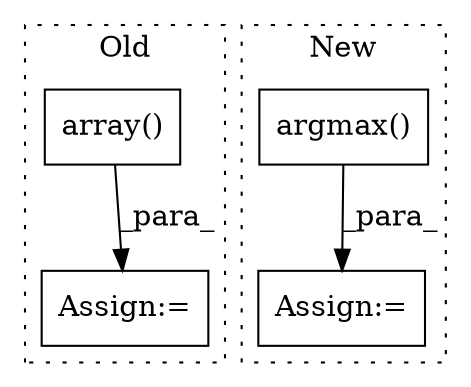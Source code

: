 digraph G {
subgraph cluster0 {
1 [label="array()" a="75" s="8380,8395" l="9,1" shape="box"];
4 [label="Assign:=" a="68" s="8621" l="3" shape="box"];
label = "Old";
style="dotted";
}
subgraph cluster1 {
2 [label="argmax()" a="75" s="12048,12064" l="10,9" shape="box"];
3 [label="Assign:=" a="68" s="12045" l="3" shape="box"];
label = "New";
style="dotted";
}
1 -> 4 [label="_para_"];
2 -> 3 [label="_para_"];
}